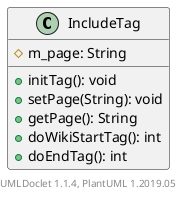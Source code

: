 @startuml

    class IncludeTag [[IncludeTag.html]] {
        #m_page: String
        +initTag(): void
        +setPage(String): void
        +getPage(): String
        +doWikiStartTag(): int
        +doEndTag(): int
    }


    center footer UMLDoclet 1.1.4, PlantUML 1.2019.05
@enduml
